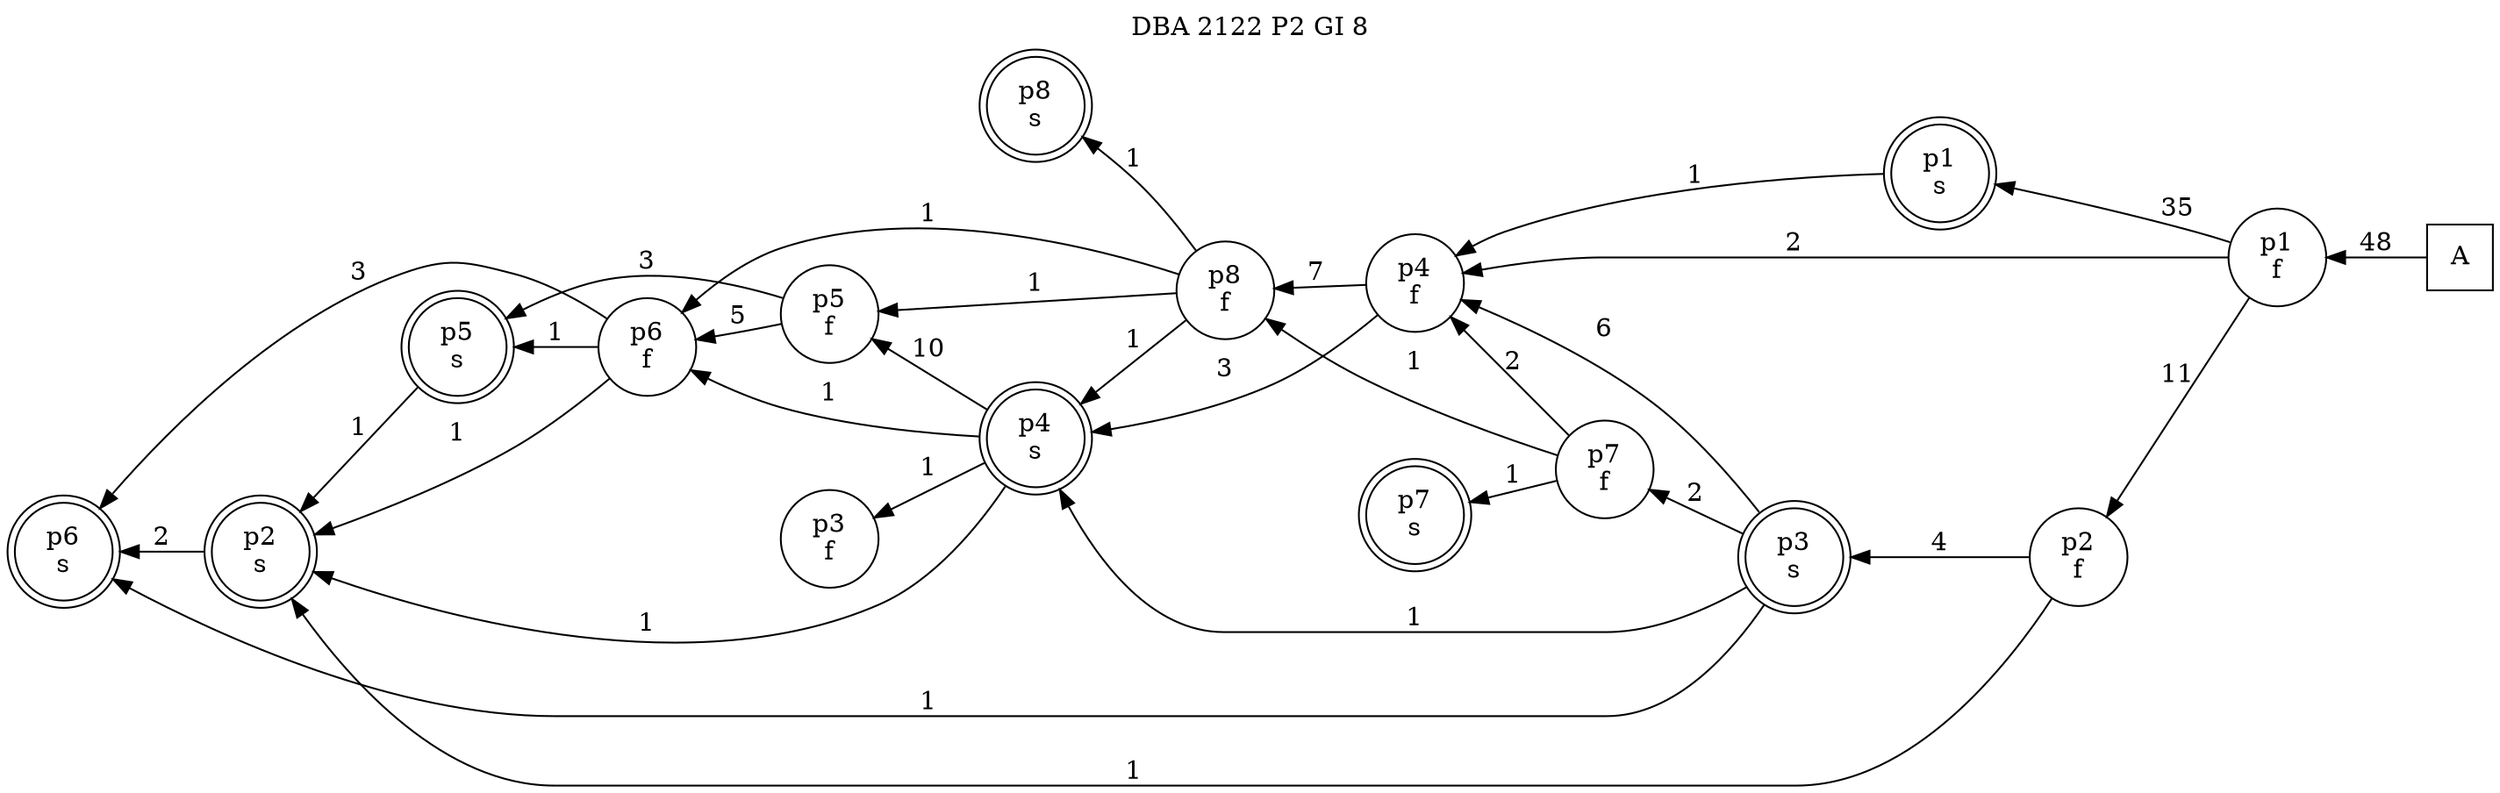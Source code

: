 digraph DBA_2122_P2_GI_8_GOOD {
labelloc="tl"
label= " DBA 2122 P2 GI 8 "
rankdir="RL";
"A" [shape="square" label="A"]
"p1_f" [shape="circle" label="p1
f"]
"p1_s" [shape="doublecircle" label="p1
s"]
"p2_f" [shape="circle" label="p2
f"]
"p2_s" [shape="doublecircle" label="p2
s"]
"p3_s" [shape="doublecircle" label="p3
s"]
"p4_f" [shape="circle" label="p4
f"]
"p4_s" [shape="doublecircle" label="p4
s"]
"p5_f" [shape="circle" label="p5
f"]
"p6_f" [shape="circle" label="p6
f"]
"p6_s" [shape="doublecircle" label="p6
s"]
"p5_s" [shape="doublecircle" label="p5
s"]
"p3_f" [shape="circle" label="p3
f"]
"p7_f" [shape="circle" label="p7
f"]
"p8_f" [shape="circle" label="p8
f"]
"p8_s" [shape="doublecircle" label="p8
s"]
"p7_s" [shape="doublecircle" label="p7
s"]
"A" -> "p1_f" [ label=48]
"p1_f" -> "p1_s" [ label=35]
"p1_f" -> "p2_f" [ label=11]
"p1_f" -> "p4_f" [ label=2]
"p1_s" -> "p4_f" [ label=1]
"p2_f" -> "p2_s" [ label=1]
"p2_f" -> "p3_s" [ label=4]
"p2_s" -> "p6_s" [ label=2]
"p3_s" -> "p4_f" [ label=6]
"p3_s" -> "p4_s" [ label=1]
"p3_s" -> "p6_s" [ label=1]
"p3_s" -> "p7_f" [ label=2]
"p4_f" -> "p4_s" [ label=3]
"p4_f" -> "p8_f" [ label=7]
"p4_s" -> "p2_s" [ label=1]
"p4_s" -> "p5_f" [ label=10]
"p4_s" -> "p6_f" [ label=1]
"p4_s" -> "p3_f" [ label=1]
"p5_f" -> "p6_f" [ label=5]
"p5_f" -> "p5_s" [ label=3]
"p6_f" -> "p2_s" [ label=1]
"p6_f" -> "p6_s" [ label=3]
"p6_f" -> "p5_s" [ label=1]
"p5_s" -> "p2_s" [ label=1]
"p7_f" -> "p4_f" [ label=2]
"p7_f" -> "p8_f" [ label=1]
"p7_f" -> "p7_s" [ label=1]
"p8_f" -> "p4_s" [ label=1]
"p8_f" -> "p5_f" [ label=1]
"p8_f" -> "p6_f" [ label=1]
"p8_f" -> "p8_s" [ label=1]
}
